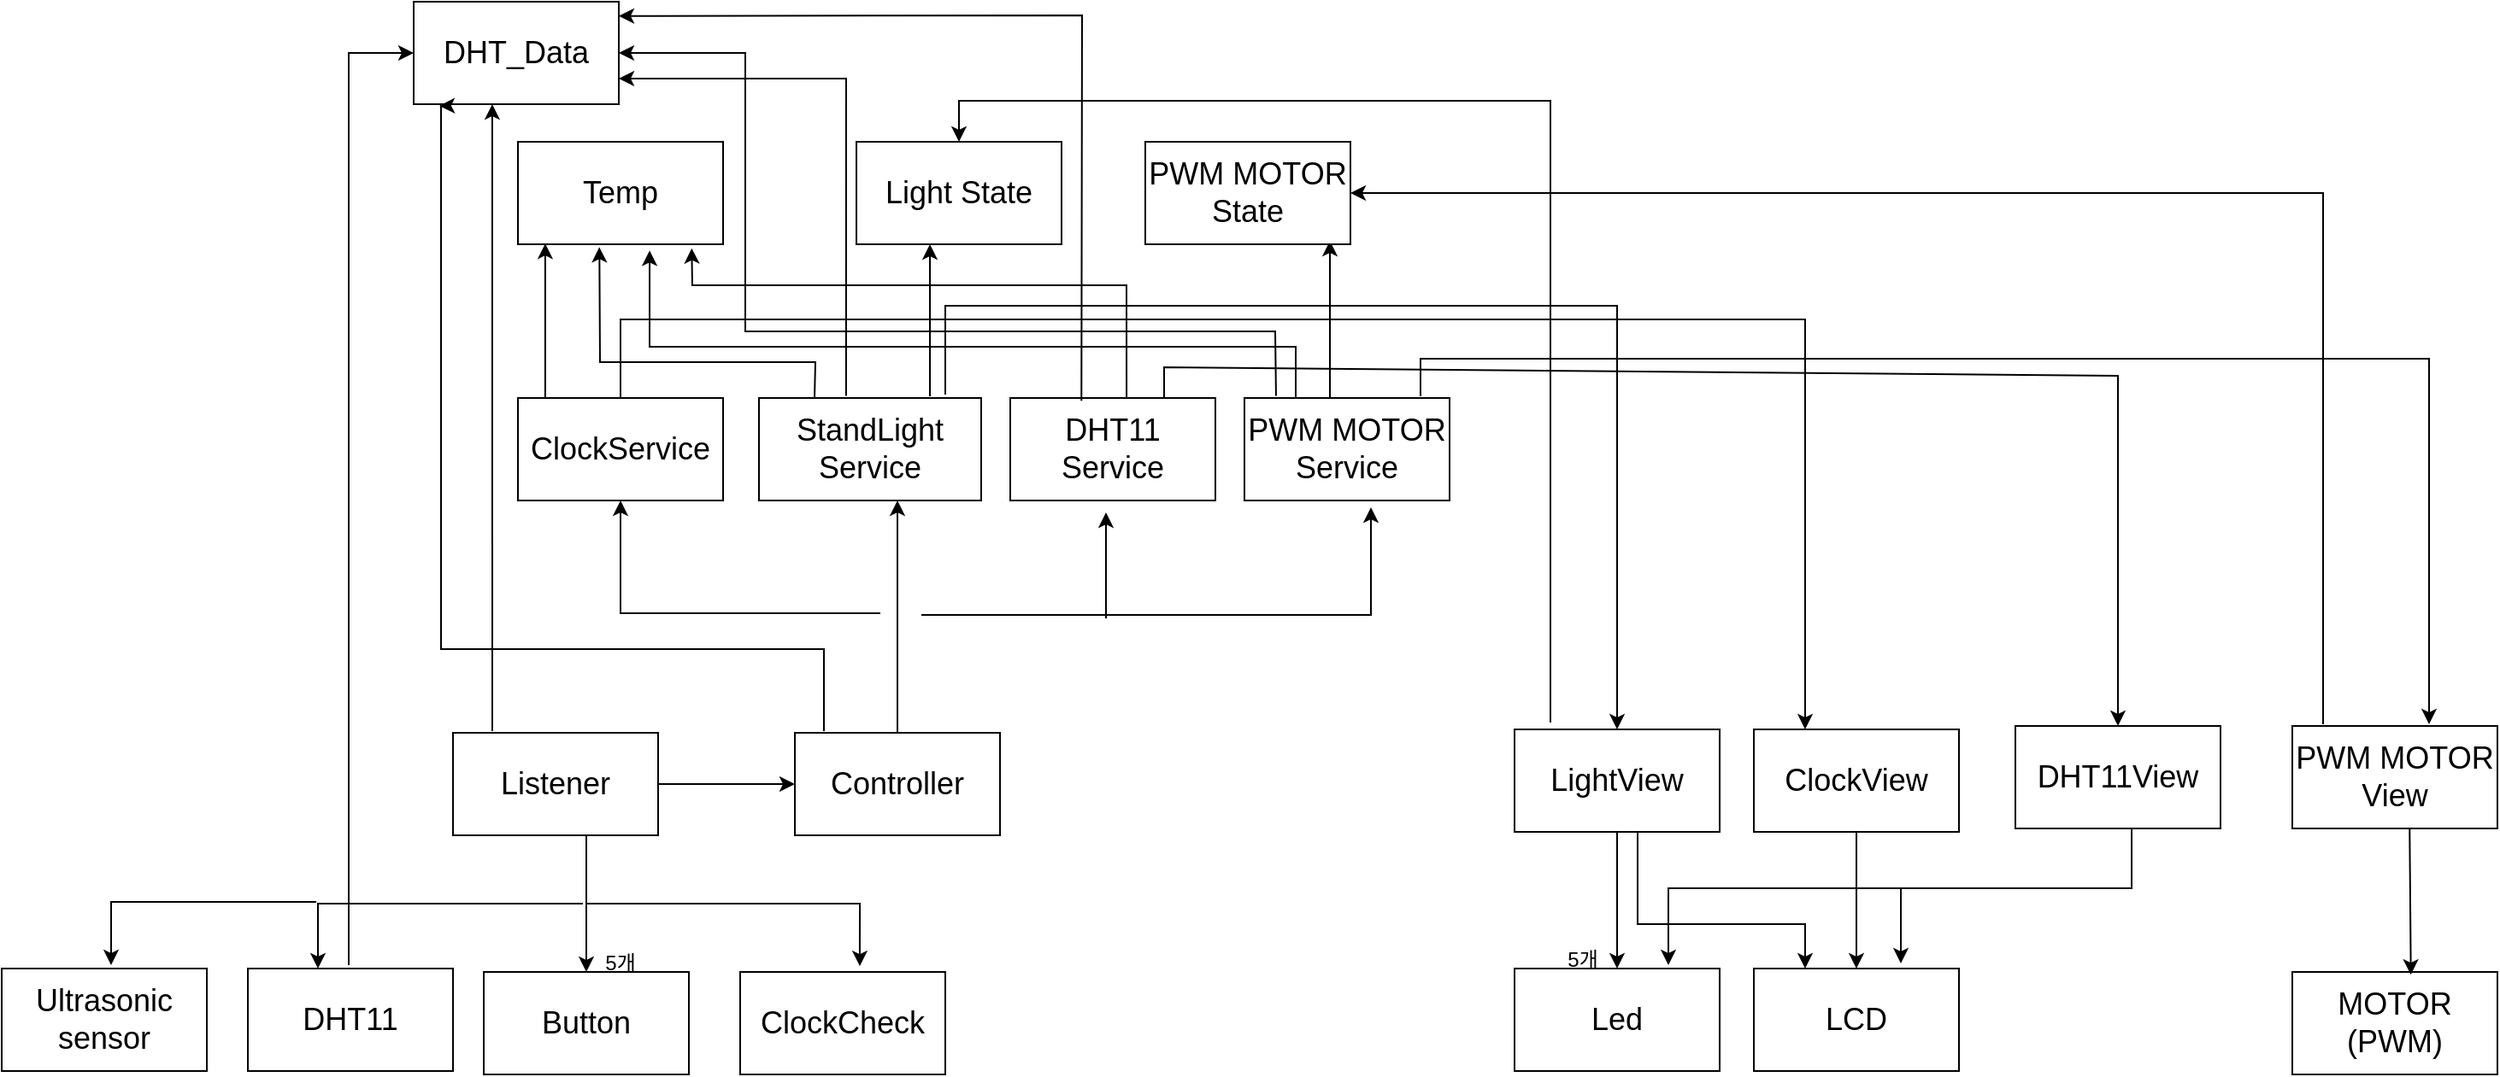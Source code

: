<mxfile>
    <diagram id="rwZVFnb9-4XuviEcM_qo" name="페이지-1">
        <mxGraphModel dx="1374" dy="790" grid="0" gridSize="10" guides="1" tooltips="1" connect="1" arrows="1" fold="1" page="0" pageScale="1" pageWidth="827" pageHeight="1169" background="none" math="0" shadow="0">
            <root>
                <mxCell id="0"/>
                <mxCell id="1" parent="0"/>
                <mxCell id="2" value="Button" style="whiteSpace=wrap;html=1;fontSize=18;" parent="1" vertex="1">
                    <mxGeometry x="149" y="402" width="120" height="60" as="geometry"/>
                </mxCell>
                <mxCell id="6" value="" style="edgeStyle=none;html=1;fontSize=18;" parent="1" target="2" edge="1">
                    <mxGeometry relative="1" as="geometry">
                        <mxPoint x="209" y="322" as="sourcePoint"/>
                    </mxGeometry>
                </mxCell>
                <mxCell id="8" value="" style="edgeStyle=none;html=1;fontSize=18;" parent="1" source="4" target="7" edge="1">
                    <mxGeometry relative="1" as="geometry"/>
                </mxCell>
                <mxCell id="4" value="Listener" style="whiteSpace=wrap;html=1;fontSize=18;" parent="1" vertex="1">
                    <mxGeometry x="131" y="262" width="120" height="60" as="geometry"/>
                </mxCell>
                <mxCell id="14" value="" style="edgeStyle=none;html=1;fontSize=18;" parent="1" source="7" edge="1">
                    <mxGeometry relative="1" as="geometry">
                        <mxPoint x="391" y="126" as="targetPoint"/>
                    </mxGeometry>
                </mxCell>
                <mxCell id="7" value="Controller" style="whiteSpace=wrap;html=1;fontSize=18;" parent="1" vertex="1">
                    <mxGeometry x="331" y="262" width="120" height="60" as="geometry"/>
                </mxCell>
                <mxCell id="12" value="" style="edgeStyle=none;html=1;fontSize=18;" parent="1" source="9" target="11" edge="1">
                    <mxGeometry relative="1" as="geometry"/>
                </mxCell>
                <mxCell id="9" value="LightView" style="whiteSpace=wrap;html=1;fontSize=18;" parent="1" vertex="1">
                    <mxGeometry x="752" y="260" width="120" height="60" as="geometry"/>
                </mxCell>
                <mxCell id="11" value="Led" style="whiteSpace=wrap;html=1;fontSize=18;" parent="1" vertex="1">
                    <mxGeometry x="752" y="400" width="120" height="60" as="geometry"/>
                </mxCell>
                <mxCell id="15" style="edgeStyle=orthogonalEdgeStyle;html=1;entryX=0.5;entryY=0;entryDx=0;entryDy=0;fontSize=18;rounded=0;startArrow=none;" parent="1" target="9" edge="1">
                    <mxGeometry relative="1" as="geometry">
                        <mxPoint x="419" y="64" as="sourcePoint"/>
                        <Array as="points">
                            <mxPoint x="419" y="12"/>
                            <mxPoint x="812" y="12"/>
                        </Array>
                    </mxGeometry>
                </mxCell>
                <mxCell id="13" value="StandLight&lt;br&gt;Service" style="whiteSpace=wrap;html=1;fontSize=18;" parent="1" vertex="1">
                    <mxGeometry x="310" y="66" width="130" height="60" as="geometry"/>
                </mxCell>
                <mxCell id="16" value="5개" style="text;html=1;strokeColor=none;fillColor=none;align=center;verticalAlign=middle;whiteSpace=wrap;rounded=0;" parent="1" vertex="1">
                    <mxGeometry x="199" y="382" width="60" height="30" as="geometry"/>
                </mxCell>
                <mxCell id="17" value="5개" style="text;html=1;strokeColor=none;fillColor=none;align=center;verticalAlign=middle;whiteSpace=wrap;rounded=0;" parent="1" vertex="1">
                    <mxGeometry x="762" y="380" width="60" height="30" as="geometry"/>
                </mxCell>
                <mxCell id="18" value="" style="edgeStyle=none;html=1;fontSize=18;rounded=0;entryX=0.5;entryY=0;entryDx=0;entryDy=0;exitX=0.5;exitY=1;exitDx=0;exitDy=0;" parent="1" source="25" target="19" edge="1">
                    <mxGeometry relative="1" as="geometry">
                        <mxPoint x="931.996" y="320" as="sourcePoint"/>
                        <mxPoint x="988" y="400" as="targetPoint"/>
                    </mxGeometry>
                </mxCell>
                <mxCell id="19" value="LCD" style="whiteSpace=wrap;html=1;fontSize=18;" parent="1" vertex="1">
                    <mxGeometry x="892" y="400" width="120" height="60" as="geometry"/>
                </mxCell>
                <mxCell id="21" value="ClockService" style="whiteSpace=wrap;html=1;fontSize=18;" parent="1" vertex="1">
                    <mxGeometry x="169" y="66" width="120" height="60" as="geometry"/>
                </mxCell>
                <mxCell id="23" value="" style="endArrow=classic;html=1;rounded=0;entryX=0.5;entryY=1;entryDx=0;entryDy=0;" parent="1" target="21" edge="1">
                    <mxGeometry width="50" height="50" relative="1" as="geometry">
                        <mxPoint x="381" y="192" as="sourcePoint"/>
                        <mxPoint x="361" y="142" as="targetPoint"/>
                        <Array as="points">
                            <mxPoint x="229" y="192"/>
                        </Array>
                    </mxGeometry>
                </mxCell>
                <mxCell id="24" value="" style="endArrow=classic;html=1;rounded=0;entryX=0.642;entryY=1.061;entryDx=0;entryDy=0;entryPerimeter=0;exitX=0.25;exitY=0;exitDx=0;exitDy=0;" parent="1" source="41" edge="1" target="44">
                    <mxGeometry width="50" height="50" relative="1" as="geometry">
                        <mxPoint x="519" y="246" as="sourcePoint"/>
                        <mxPoint x="-18" y="269" as="targetPoint"/>
                        <Array as="points">
                            <mxPoint x="624" y="36"/>
                            <mxPoint x="246" y="36"/>
                        </Array>
                    </mxGeometry>
                </mxCell>
                <mxCell id="25" value="ClockView" style="whiteSpace=wrap;html=1;fontSize=18;" parent="1" vertex="1">
                    <mxGeometry x="892" y="260" width="120" height="60" as="geometry"/>
                </mxCell>
                <mxCell id="26" value="ClockCheck" style="whiteSpace=wrap;html=1;fontSize=18;" parent="1" vertex="1">
                    <mxGeometry x="299" y="402" width="120" height="60" as="geometry"/>
                </mxCell>
                <mxCell id="27" value="" style="endArrow=classic;html=1;rounded=0;entryX=0.583;entryY=-0.057;entryDx=0;entryDy=0;entryPerimeter=0;" parent="1" target="26" edge="1">
                    <mxGeometry width="50" height="50" relative="1" as="geometry">
                        <mxPoint x="209" y="362" as="sourcePoint"/>
                        <mxPoint x="469" y="382" as="targetPoint"/>
                        <Array as="points">
                            <mxPoint x="369" y="362"/>
                        </Array>
                    </mxGeometry>
                </mxCell>
                <mxCell id="28" value="DHT11" style="whiteSpace=wrap;html=1;fontSize=18;" parent="1" vertex="1">
                    <mxGeometry x="11" y="400" width="120" height="60" as="geometry"/>
                </mxCell>
                <mxCell id="29" value="" style="endArrow=classic;html=1;rounded=0;" parent="1" edge="1">
                    <mxGeometry width="50" height="50" relative="1" as="geometry">
                        <mxPoint x="207" y="362" as="sourcePoint"/>
                        <mxPoint x="52" y="400" as="targetPoint"/>
                        <Array as="points">
                            <mxPoint x="52" y="362"/>
                        </Array>
                    </mxGeometry>
                </mxCell>
                <mxCell id="30" value="DHT11&lt;br&gt;Service" style="whiteSpace=wrap;html=1;fontSize=18;" parent="1" vertex="1">
                    <mxGeometry x="457" y="66" width="120" height="60" as="geometry"/>
                </mxCell>
                <mxCell id="31" value="" style="endArrow=classic;html=1;rounded=0;" parent="1" edge="1">
                    <mxGeometry width="50" height="50" relative="1" as="geometry">
                        <mxPoint x="405" y="193" as="sourcePoint"/>
                        <mxPoint x="668" y="130" as="targetPoint"/>
                        <Array as="points">
                            <mxPoint x="668" y="193"/>
                        </Array>
                    </mxGeometry>
                </mxCell>
                <mxCell id="lweHSJFCjYZfYtQv6vy--31" value="" style="endArrow=classic;html=1;rounded=0;" parent="1" edge="1">
                    <mxGeometry width="50" height="50" relative="1" as="geometry">
                        <mxPoint x="644" y="70" as="sourcePoint"/>
                        <mxPoint x="644" y="-26" as="targetPoint"/>
                        <Array as="points"/>
                    </mxGeometry>
                </mxCell>
                <mxCell id="lweHSJFCjYZfYtQv6vy--32" value="DHT11View" style="whiteSpace=wrap;html=1;fontSize=18;" parent="1" vertex="1">
                    <mxGeometry x="1045" y="258" width="120" height="60" as="geometry"/>
                </mxCell>
                <mxCell id="lweHSJFCjYZfYtQv6vy--34" value="" style="endArrow=classic;html=1;rounded=0;edgeStyle=orthogonalEdgeStyle;" parent="1" edge="1">
                    <mxGeometry width="50" height="50" relative="1" as="geometry">
                        <mxPoint x="1113" y="318" as="sourcePoint"/>
                        <mxPoint x="978" y="397" as="targetPoint"/>
                        <Array as="points">
                            <mxPoint x="1113" y="353"/>
                            <mxPoint x="978" y="353"/>
                        </Array>
                    </mxGeometry>
                </mxCell>
                <mxCell id="32" value="DHT_Data" style="whiteSpace=wrap;html=1;fontSize=18;" parent="1" vertex="1">
                    <mxGeometry x="108" y="-166" width="120" height="60" as="geometry"/>
                </mxCell>
                <mxCell id="33" value="" style="endArrow=classic;html=1;entryX=0.383;entryY=1;entryDx=0;entryDy=0;entryPerimeter=0;" parent="1" edge="1" target="32">
                    <mxGeometry width="50" height="50" relative="1" as="geometry">
                        <mxPoint x="154" y="261" as="sourcePoint"/>
                        <mxPoint x="154" y="-19" as="targetPoint"/>
                    </mxGeometry>
                </mxCell>
                <mxCell id="34" value="" style="endArrow=classic;html=1;rounded=0;edgeStyle=orthogonalEdgeStyle;entryX=0.125;entryY=1.017;entryDx=0;entryDy=0;entryPerimeter=0;" parent="1" target="32" edge="1">
                    <mxGeometry width="50" height="50" relative="1" as="geometry">
                        <mxPoint x="348" y="261" as="sourcePoint"/>
                        <mxPoint x="155" y="225" as="targetPoint"/>
                        <Array as="points">
                            <mxPoint x="348" y="213"/>
                            <mxPoint x="124" y="213"/>
                        </Array>
                    </mxGeometry>
                </mxCell>
                <mxCell id="35" value="" style="endArrow=classic;html=1;rounded=0;" parent="1" edge="1">
                    <mxGeometry width="50" height="50" relative="1" as="geometry">
                        <mxPoint x="697" y="65" as="sourcePoint"/>
                        <mxPoint x="1287" y="257" as="targetPoint"/>
                        <Array as="points">
                            <mxPoint x="697" y="43"/>
                            <mxPoint x="1025" y="43"/>
                            <mxPoint x="1218" y="43"/>
                            <mxPoint x="1287" y="43"/>
                        </Array>
                    </mxGeometry>
                </mxCell>
                <mxCell id="37" value="Ultrasonic&lt;br&gt;sensor" style="whiteSpace=wrap;html=1;fontSize=18;" parent="1" vertex="1">
                    <mxGeometry x="-133" y="400" width="120" height="60" as="geometry"/>
                </mxCell>
                <mxCell id="38" value="" style="endArrow=classic;html=1;rounded=0;" parent="1" edge="1">
                    <mxGeometry width="50" height="50" relative="1" as="geometry">
                        <mxPoint x="51" y="361" as="sourcePoint"/>
                        <mxPoint x="-69" y="398" as="targetPoint"/>
                        <Array as="points">
                            <mxPoint x="-69" y="361"/>
                        </Array>
                    </mxGeometry>
                </mxCell>
                <mxCell id="39" value="" style="endArrow=classic;html=1;rounded=0;entryX=0;entryY=0.5;entryDx=0;entryDy=0;" parent="1" target="32" edge="1">
                    <mxGeometry width="50" height="50" relative="1" as="geometry">
                        <mxPoint x="70" y="398" as="sourcePoint"/>
                        <mxPoint x="233" y="239" as="targetPoint"/>
                        <Array as="points">
                            <mxPoint x="70" y="-136"/>
                        </Array>
                    </mxGeometry>
                </mxCell>
                <mxCell id="40" value="MOTOR&lt;br&gt;(PWM)" style="whiteSpace=wrap;html=1;fontSize=18;" vertex="1" parent="1">
                    <mxGeometry x="1207" y="402" width="120" height="60" as="geometry"/>
                </mxCell>
                <mxCell id="41" value="PWM MOTOR&lt;br&gt;Service" style="whiteSpace=wrap;html=1;fontSize=18;" vertex="1" parent="1">
                    <mxGeometry x="594" y="66" width="120" height="60" as="geometry"/>
                </mxCell>
                <mxCell id="43" value="" style="endArrow=classic;html=1;" edge="1" parent="1">
                    <mxGeometry width="50" height="50" relative="1" as="geometry">
                        <mxPoint x="513" y="195" as="sourcePoint"/>
                        <mxPoint x="513" y="133" as="targetPoint"/>
                    </mxGeometry>
                </mxCell>
                <mxCell id="44" value="Temp" style="whiteSpace=wrap;html=1;fontSize=18;" vertex="1" parent="1">
                    <mxGeometry x="169" y="-84" width="120" height="60" as="geometry"/>
                </mxCell>
                <mxCell id="45" value="" style="endArrow=classic;html=1;exitX=0.133;exitY=0;exitDx=0;exitDy=0;exitPerimeter=0;entryX=0.133;entryY=0.993;entryDx=0;entryDy=0;entryPerimeter=0;" edge="1" parent="1" source="21" target="44">
                    <mxGeometry width="50" height="50" relative="1" as="geometry">
                        <mxPoint x="480" y="130" as="sourcePoint"/>
                        <mxPoint x="530" y="80" as="targetPoint"/>
                    </mxGeometry>
                </mxCell>
                <mxCell id="46" value="Light State" style="whiteSpace=wrap;html=1;fontSize=18;" vertex="1" parent="1">
                    <mxGeometry x="367" y="-84" width="120" height="60" as="geometry"/>
                </mxCell>
                <mxCell id="47" value="" style="endArrow=classic;html=1;rounded=0;" edge="1" parent="1">
                    <mxGeometry width="50" height="50" relative="1" as="geometry">
                        <mxPoint x="410" y="65" as="sourcePoint"/>
                        <mxPoint x="410" y="-24" as="targetPoint"/>
                        <Array as="points"/>
                    </mxGeometry>
                </mxCell>
                <mxCell id="48" value="PWM MOTOR State" style="whiteSpace=wrap;html=1;fontSize=18;" vertex="1" parent="1">
                    <mxGeometry x="536" y="-84" width="120" height="60" as="geometry"/>
                </mxCell>
                <mxCell id="49" value="" style="endArrow=classic;html=1;rounded=0;exitX=0.392;exitY=-0.021;exitDx=0;exitDy=0;exitPerimeter=0;entryX=1;entryY=0.75;entryDx=0;entryDy=0;" edge="1" parent="1" source="13" target="32">
                    <mxGeometry width="50" height="50" relative="1" as="geometry">
                        <mxPoint x="479" y="118" as="sourcePoint"/>
                        <mxPoint x="529" y="68" as="targetPoint"/>
                        <Array as="points">
                            <mxPoint x="361" y="-121"/>
                        </Array>
                    </mxGeometry>
                </mxCell>
                <mxCell id="50" value="" style="endArrow=classic;html=1;rounded=0;exitX=0.25;exitY=0;exitDx=0;exitDy=0;entryX=0.397;entryY=1.028;entryDx=0;entryDy=0;entryPerimeter=0;" edge="1" parent="1" source="13" target="44">
                    <mxGeometry width="50" height="50" relative="1" as="geometry">
                        <mxPoint x="479" y="118" as="sourcePoint"/>
                        <mxPoint x="529" y="68" as="targetPoint"/>
                        <Array as="points">
                            <mxPoint x="343" y="45"/>
                            <mxPoint x="217" y="45"/>
                        </Array>
                    </mxGeometry>
                </mxCell>
                <mxCell id="51" value="" style="endArrow=classic;html=1;rounded=0;exitX=0.154;exitY=-0.021;exitDx=0;exitDy=0;exitPerimeter=0;entryX=1;entryY=0.5;entryDx=0;entryDy=0;" edge="1" parent="1" source="41" target="32">
                    <mxGeometry width="50" height="50" relative="1" as="geometry">
                        <mxPoint x="479" y="118" as="sourcePoint"/>
                        <mxPoint x="529" y="68" as="targetPoint"/>
                        <Array as="points">
                            <mxPoint x="612" y="27"/>
                            <mxPoint x="302" y="27"/>
                            <mxPoint x="302" y="-136"/>
                        </Array>
                    </mxGeometry>
                </mxCell>
                <mxCell id="52" value="PWM MOTOR&lt;br&gt;View" style="whiteSpace=wrap;html=1;fontSize=18;" vertex="1" parent="1">
                    <mxGeometry x="1207" y="258" width="120" height="60" as="geometry"/>
                </mxCell>
                <mxCell id="53" value="" style="endArrow=classic;html=1;rounded=0;exitX=0.347;exitY=0.028;exitDx=0;exitDy=0;exitPerimeter=0;entryX=1;entryY=0.139;entryDx=0;entryDy=0;entryPerimeter=0;" edge="1" parent="1" source="30" target="32">
                    <mxGeometry width="50" height="50" relative="1" as="geometry">
                        <mxPoint x="378" y="4" as="sourcePoint"/>
                        <mxPoint x="428" y="-46" as="targetPoint"/>
                        <Array as="points">
                            <mxPoint x="499" y="-158"/>
                        </Array>
                    </mxGeometry>
                </mxCell>
                <mxCell id="54" value="" style="endArrow=classic;html=1;rounded=0;exitX=0.567;exitY=0;exitDx=0;exitDy=0;exitPerimeter=0;entryX=0.847;entryY=1.039;entryDx=0;entryDy=0;entryPerimeter=0;" edge="1" parent="1" source="30" target="44">
                    <mxGeometry width="50" height="50" relative="1" as="geometry">
                        <mxPoint x="378" y="4" as="sourcePoint"/>
                        <mxPoint x="428" y="-46" as="targetPoint"/>
                        <Array as="points">
                            <mxPoint x="525"/>
                            <mxPoint x="271"/>
                        </Array>
                    </mxGeometry>
                </mxCell>
                <mxCell id="55" value="" style="endArrow=classic;html=1;rounded=0;exitX=0.75;exitY=0;exitDx=0;exitDy=0;entryX=0.5;entryY=0;entryDx=0;entryDy=0;" edge="1" parent="1" source="30" target="lweHSJFCjYZfYtQv6vy--32">
                    <mxGeometry width="50" height="50" relative="1" as="geometry">
                        <mxPoint x="647" y="147" as="sourcePoint"/>
                        <mxPoint x="697" y="97" as="targetPoint"/>
                        <Array as="points">
                            <mxPoint x="547" y="48"/>
                            <mxPoint x="1105" y="53"/>
                        </Array>
                    </mxGeometry>
                </mxCell>
                <mxCell id="56" value="" style="endArrow=classic;html=1;rounded=0;exitX=0.5;exitY=0;exitDx=0;exitDy=0;entryX=0.25;entryY=0;entryDx=0;entryDy=0;" edge="1" parent="1" source="21" target="25">
                    <mxGeometry width="50" height="50" relative="1" as="geometry">
                        <mxPoint x="546" y="51" as="sourcePoint"/>
                        <mxPoint x="897" y="125" as="targetPoint"/>
                        <Array as="points">
                            <mxPoint x="229" y="20"/>
                            <mxPoint x="922" y="20"/>
                        </Array>
                    </mxGeometry>
                </mxCell>
                <mxCell id="57" value="" style="endArrow=classic;html=1;rounded=0;entryX=0.75;entryY=0;entryDx=0;entryDy=0;" edge="1" parent="1">
                    <mxGeometry width="50" height="50" relative="1" as="geometry">
                        <mxPoint x="980" y="353" as="sourcePoint"/>
                        <mxPoint x="842" y="398" as="targetPoint"/>
                        <Array as="points">
                            <mxPoint x="842" y="353"/>
                        </Array>
                    </mxGeometry>
                </mxCell>
                <mxCell id="58" value="" style="endArrow=classic;html=1;rounded=0;exitX=0.6;exitY=1;exitDx=0;exitDy=0;exitPerimeter=0;entryX=0.25;entryY=0;entryDx=0;entryDy=0;" edge="1" parent="1" source="9" target="19">
                    <mxGeometry width="50" height="50" relative="1" as="geometry">
                        <mxPoint x="946" y="451" as="sourcePoint"/>
                        <mxPoint x="996" y="401" as="targetPoint"/>
                        <Array as="points">
                            <mxPoint x="824" y="374"/>
                            <mxPoint x="922" y="374"/>
                        </Array>
                    </mxGeometry>
                </mxCell>
                <mxCell id="59" value="" style="endArrow=classic;html=1;rounded=0;entryX=1;entryY=0.5;entryDx=0;entryDy=0;" edge="1" parent="1" target="48">
                    <mxGeometry width="50" height="50" relative="1" as="geometry">
                        <mxPoint x="1225" y="257" as="sourcePoint"/>
                        <mxPoint x="996" y="101" as="targetPoint"/>
                        <Array as="points">
                            <mxPoint x="1225" y="-54"/>
                        </Array>
                    </mxGeometry>
                </mxCell>
                <mxCell id="60" value="" style="endArrow=classic;html=1;rounded=0;exitX=0.572;exitY=1;exitDx=0;exitDy=0;exitPerimeter=0;entryX=0.578;entryY=0.027;entryDx=0;entryDy=0;entryPerimeter=0;" edge="1" parent="1" source="52" target="40">
                    <mxGeometry width="50" height="50" relative="1" as="geometry">
                        <mxPoint x="946" y="451" as="sourcePoint"/>
                        <mxPoint x="996" y="401" as="targetPoint"/>
                    </mxGeometry>
                </mxCell>
                <mxCell id="61" value="" style="endArrow=classic;html=1;rounded=0;entryX=0.5;entryY=0;entryDx=0;entryDy=0;" edge="1" parent="1" target="46">
                    <mxGeometry width="50" height="50" relative="1" as="geometry">
                        <mxPoint x="773" y="256" as="sourcePoint"/>
                        <mxPoint x="735" y="101" as="targetPoint"/>
                        <Array as="points">
                            <mxPoint x="773" y="-108"/>
                            <mxPoint x="427" y="-108"/>
                        </Array>
                    </mxGeometry>
                </mxCell>
            </root>
        </mxGraphModel>
    </diagram>
    <diagram id="JMYObuIH1QSER_L9iBrt" name="페이지-2">
        <mxGraphModel dx="974" dy="389" grid="1" gridSize="10" guides="1" tooltips="1" connect="1" arrows="1" fold="1" page="1" pageScale="1" pageWidth="827" pageHeight="1169" math="0" shadow="0">
            <root>
                <mxCell id="Q607Y2rKxZQUFugG3BdK-0"/>
                <mxCell id="Q607Y2rKxZQUFugG3BdK-1" parent="Q607Y2rKxZQUFugG3BdK-0"/>
                <mxCell id="XUThxh31XiLSm-2z7mRA-0" value="Button" style="whiteSpace=wrap;html=1;fontSize=18;" parent="Q607Y2rKxZQUFugG3BdK-1" vertex="1">
                    <mxGeometry x="150" y="220" width="120" height="60" as="geometry"/>
                </mxCell>
                <mxCell id="XUThxh31XiLSm-2z7mRA-1" value="" style="edgeStyle=none;html=1;fontSize=18;" parent="Q607Y2rKxZQUFugG3BdK-1" source="XUThxh31XiLSm-2z7mRA-2" target="XUThxh31XiLSm-2z7mRA-0" edge="1">
                    <mxGeometry relative="1" as="geometry"/>
                </mxCell>
                <mxCell id="Xn4zP_rzqBb-KwKWEkbt-1" style="edgeStyle=orthogonalEdgeStyle;rounded=0;html=1;exitX=1;exitY=0.5;exitDx=0;exitDy=0;fontSize=18;" parent="Q607Y2rKxZQUFugG3BdK-1" source="XUThxh31XiLSm-2z7mRA-2" target="Xn4zP_rzqBb-KwKWEkbt-0" edge="1">
                    <mxGeometry relative="1" as="geometry"/>
                </mxCell>
                <mxCell id="XUThxh31XiLSm-2z7mRA-2" value="Listener" style="whiteSpace=wrap;html=1;fontSize=18;" parent="Q607Y2rKxZQUFugG3BdK-1" vertex="1">
                    <mxGeometry x="150" y="80" width="120" height="60" as="geometry"/>
                </mxCell>
                <mxCell id="XUThxh31XiLSm-2z7mRA-3" value="LED" style="whiteSpace=wrap;html=1;fontSize=18;" parent="Q607Y2rKxZQUFugG3BdK-1" vertex="1">
                    <mxGeometry x="540" y="220" width="120" height="60" as="geometry"/>
                </mxCell>
                <mxCell id="XUThxh31XiLSm-2z7mRA-6" value="이벤트 감시 기능" style="text;html=1;align=center;verticalAlign=middle;resizable=0;points=[];autosize=1;strokeColor=none;fillColor=none;fontSize=18;" parent="Q607Y2rKxZQUFugG3BdK-1" vertex="1">
                    <mxGeometry x="130" y="50" width="150" height="30" as="geometry"/>
                </mxCell>
                <mxCell id="z8fZrk0xQkMEeZACTWGU-1" style="edgeStyle=orthogonalEdgeStyle;rounded=0;html=1;exitX=1;exitY=0.5;exitDx=0;exitDy=0;entryX=0;entryY=0.5;entryDx=0;entryDy=0;fontSize=18;" parent="Q607Y2rKxZQUFugG3BdK-1" source="Xn4zP_rzqBb-KwKWEkbt-0" target="z8fZrk0xQkMEeZACTWGU-0" edge="1">
                    <mxGeometry relative="1" as="geometry"/>
                </mxCell>
                <mxCell id="Xn4zP_rzqBb-KwKWEkbt-0" value="controller" style="whiteSpace=wrap;html=1;fontSize=18;" parent="Q607Y2rKxZQUFugG3BdK-1" vertex="1">
                    <mxGeometry x="350" y="80" width="120" height="60" as="geometry"/>
                </mxCell>
                <mxCell id="z8fZrk0xQkMEeZACTWGU-2" style="edgeStyle=orthogonalEdgeStyle;rounded=0;html=1;exitX=0.5;exitY=1;exitDx=0;exitDy=0;fontSize=18;" parent="Q607Y2rKxZQUFugG3BdK-1" source="z8fZrk0xQkMEeZACTWGU-0" target="XUThxh31XiLSm-2z7mRA-3" edge="1">
                    <mxGeometry relative="1" as="geometry"/>
                </mxCell>
                <mxCell id="z8fZrk0xQkMEeZACTWGU-0" value="View" style="whiteSpace=wrap;html=1;fontSize=18;" parent="Q607Y2rKxZQUFugG3BdK-1" vertex="1">
                    <mxGeometry x="540" y="80" width="120" height="60" as="geometry"/>
                </mxCell>
            </root>
        </mxGraphModel>
    </diagram>
</mxfile>